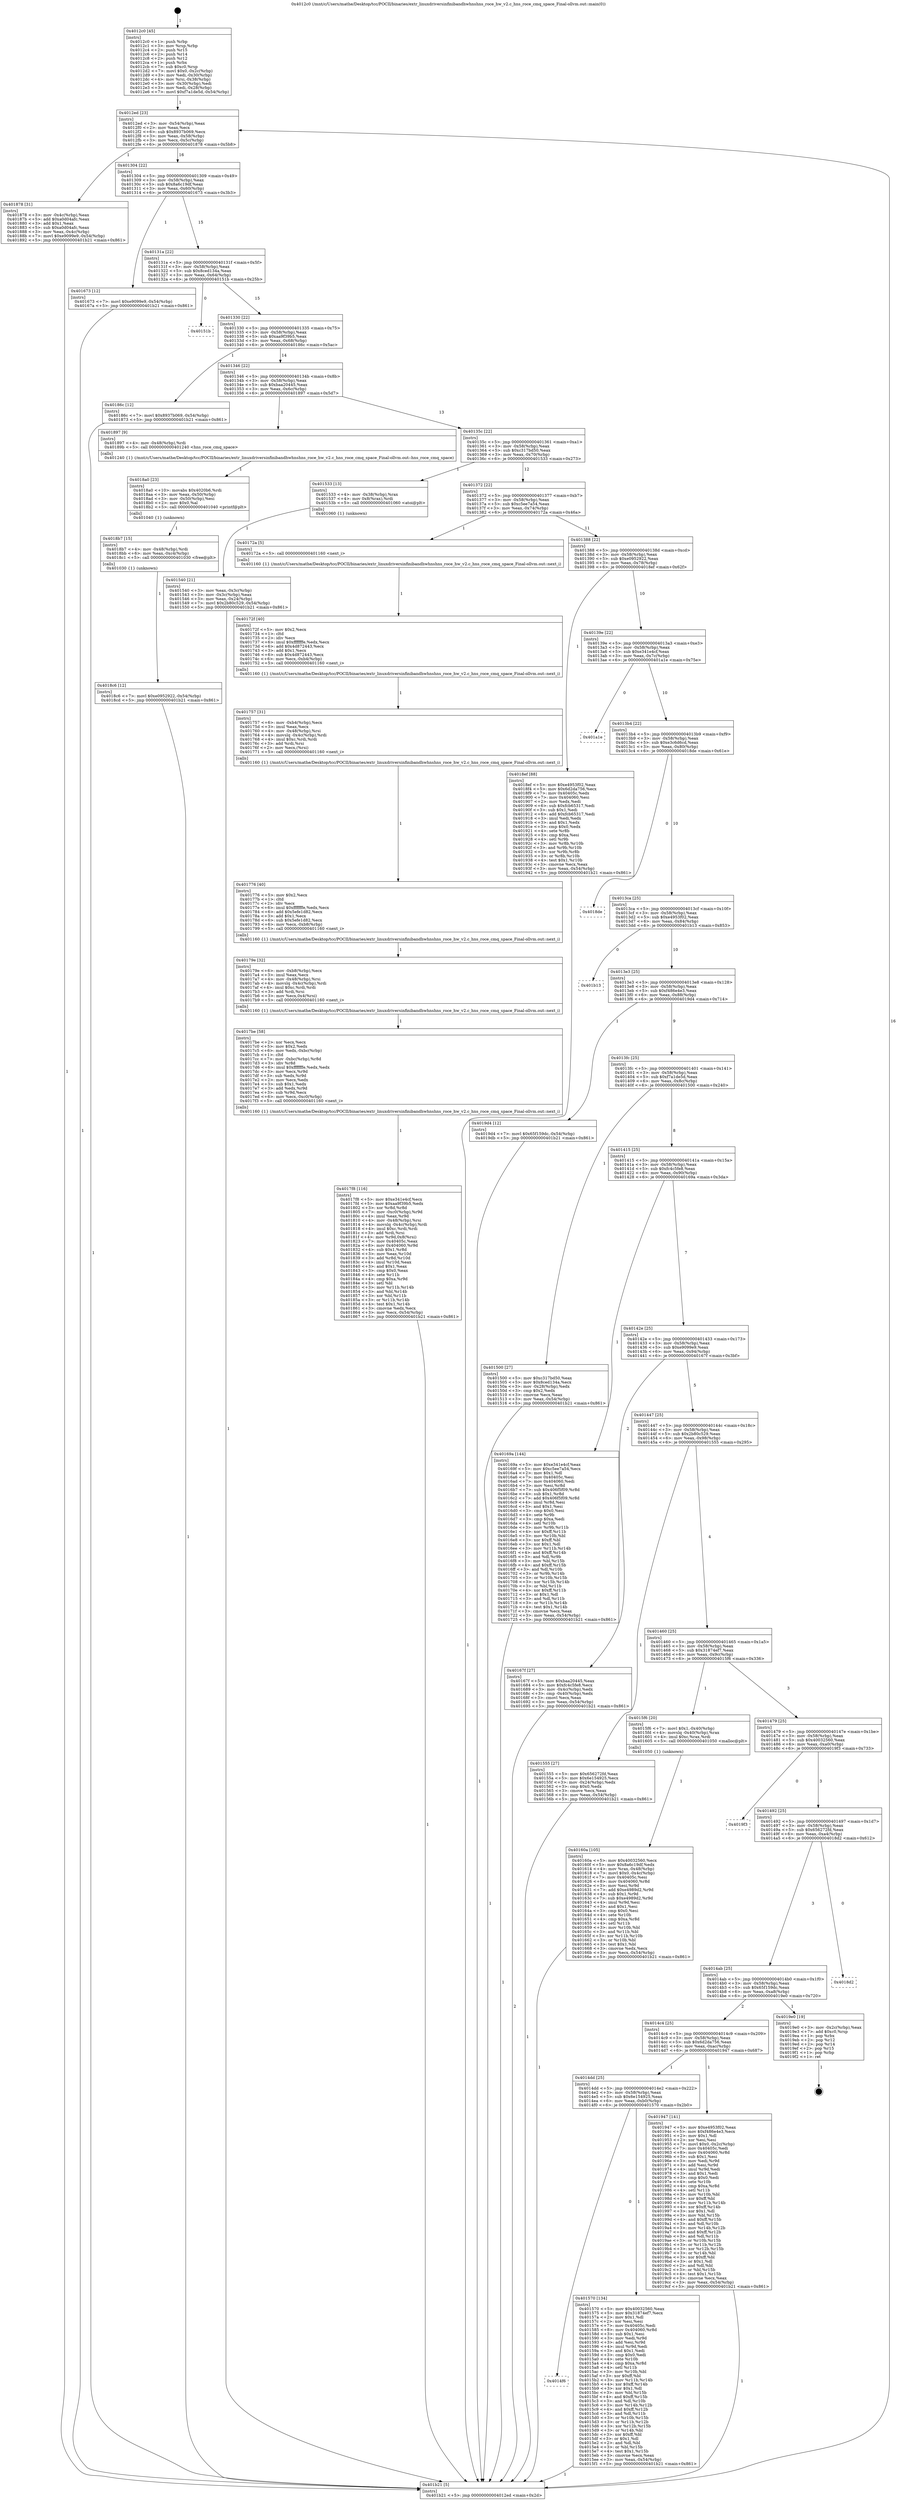digraph "0x4012c0" {
  label = "0x4012c0 (/mnt/c/Users/mathe/Desktop/tcc/POCII/binaries/extr_linuxdriversinfinibandhwhnshns_roce_hw_v2.c_hns_roce_cmq_space_Final-ollvm.out::main(0))"
  labelloc = "t"
  node[shape=record]

  Entry [label="",width=0.3,height=0.3,shape=circle,fillcolor=black,style=filled]
  "0x4012ed" [label="{
     0x4012ed [23]\l
     | [instrs]\l
     &nbsp;&nbsp;0x4012ed \<+3\>: mov -0x54(%rbp),%eax\l
     &nbsp;&nbsp;0x4012f0 \<+2\>: mov %eax,%ecx\l
     &nbsp;&nbsp;0x4012f2 \<+6\>: sub $0x8937b069,%ecx\l
     &nbsp;&nbsp;0x4012f8 \<+3\>: mov %eax,-0x58(%rbp)\l
     &nbsp;&nbsp;0x4012fb \<+3\>: mov %ecx,-0x5c(%rbp)\l
     &nbsp;&nbsp;0x4012fe \<+6\>: je 0000000000401878 \<main+0x5b8\>\l
  }"]
  "0x401878" [label="{
     0x401878 [31]\l
     | [instrs]\l
     &nbsp;&nbsp;0x401878 \<+3\>: mov -0x4c(%rbp),%eax\l
     &nbsp;&nbsp;0x40187b \<+5\>: add $0xa0d04afc,%eax\l
     &nbsp;&nbsp;0x401880 \<+3\>: add $0x1,%eax\l
     &nbsp;&nbsp;0x401883 \<+5\>: sub $0xa0d04afc,%eax\l
     &nbsp;&nbsp;0x401888 \<+3\>: mov %eax,-0x4c(%rbp)\l
     &nbsp;&nbsp;0x40188b \<+7\>: movl $0xe9099e9,-0x54(%rbp)\l
     &nbsp;&nbsp;0x401892 \<+5\>: jmp 0000000000401b21 \<main+0x861\>\l
  }"]
  "0x401304" [label="{
     0x401304 [22]\l
     | [instrs]\l
     &nbsp;&nbsp;0x401304 \<+5\>: jmp 0000000000401309 \<main+0x49\>\l
     &nbsp;&nbsp;0x401309 \<+3\>: mov -0x58(%rbp),%eax\l
     &nbsp;&nbsp;0x40130c \<+5\>: sub $0x8a6c19df,%eax\l
     &nbsp;&nbsp;0x401311 \<+3\>: mov %eax,-0x60(%rbp)\l
     &nbsp;&nbsp;0x401314 \<+6\>: je 0000000000401673 \<main+0x3b3\>\l
  }"]
  Exit [label="",width=0.3,height=0.3,shape=circle,fillcolor=black,style=filled,peripheries=2]
  "0x401673" [label="{
     0x401673 [12]\l
     | [instrs]\l
     &nbsp;&nbsp;0x401673 \<+7\>: movl $0xe9099e9,-0x54(%rbp)\l
     &nbsp;&nbsp;0x40167a \<+5\>: jmp 0000000000401b21 \<main+0x861\>\l
  }"]
  "0x40131a" [label="{
     0x40131a [22]\l
     | [instrs]\l
     &nbsp;&nbsp;0x40131a \<+5\>: jmp 000000000040131f \<main+0x5f\>\l
     &nbsp;&nbsp;0x40131f \<+3\>: mov -0x58(%rbp),%eax\l
     &nbsp;&nbsp;0x401322 \<+5\>: sub $0x8ced134a,%eax\l
     &nbsp;&nbsp;0x401327 \<+3\>: mov %eax,-0x64(%rbp)\l
     &nbsp;&nbsp;0x40132a \<+6\>: je 000000000040151b \<main+0x25b\>\l
  }"]
  "0x4018c6" [label="{
     0x4018c6 [12]\l
     | [instrs]\l
     &nbsp;&nbsp;0x4018c6 \<+7\>: movl $0xe0952922,-0x54(%rbp)\l
     &nbsp;&nbsp;0x4018cd \<+5\>: jmp 0000000000401b21 \<main+0x861\>\l
  }"]
  "0x40151b" [label="{
     0x40151b\l
  }", style=dashed]
  "0x401330" [label="{
     0x401330 [22]\l
     | [instrs]\l
     &nbsp;&nbsp;0x401330 \<+5\>: jmp 0000000000401335 \<main+0x75\>\l
     &nbsp;&nbsp;0x401335 \<+3\>: mov -0x58(%rbp),%eax\l
     &nbsp;&nbsp;0x401338 \<+5\>: sub $0xaa9f39b5,%eax\l
     &nbsp;&nbsp;0x40133d \<+3\>: mov %eax,-0x68(%rbp)\l
     &nbsp;&nbsp;0x401340 \<+6\>: je 000000000040186c \<main+0x5ac\>\l
  }"]
  "0x4018b7" [label="{
     0x4018b7 [15]\l
     | [instrs]\l
     &nbsp;&nbsp;0x4018b7 \<+4\>: mov -0x48(%rbp),%rdi\l
     &nbsp;&nbsp;0x4018bb \<+6\>: mov %eax,-0xc4(%rbp)\l
     &nbsp;&nbsp;0x4018c1 \<+5\>: call 0000000000401030 \<free@plt\>\l
     | [calls]\l
     &nbsp;&nbsp;0x401030 \{1\} (unknown)\l
  }"]
  "0x40186c" [label="{
     0x40186c [12]\l
     | [instrs]\l
     &nbsp;&nbsp;0x40186c \<+7\>: movl $0x8937b069,-0x54(%rbp)\l
     &nbsp;&nbsp;0x401873 \<+5\>: jmp 0000000000401b21 \<main+0x861\>\l
  }"]
  "0x401346" [label="{
     0x401346 [22]\l
     | [instrs]\l
     &nbsp;&nbsp;0x401346 \<+5\>: jmp 000000000040134b \<main+0x8b\>\l
     &nbsp;&nbsp;0x40134b \<+3\>: mov -0x58(%rbp),%eax\l
     &nbsp;&nbsp;0x40134e \<+5\>: sub $0xbaa20445,%eax\l
     &nbsp;&nbsp;0x401353 \<+3\>: mov %eax,-0x6c(%rbp)\l
     &nbsp;&nbsp;0x401356 \<+6\>: je 0000000000401897 \<main+0x5d7\>\l
  }"]
  "0x4018a0" [label="{
     0x4018a0 [23]\l
     | [instrs]\l
     &nbsp;&nbsp;0x4018a0 \<+10\>: movabs $0x4020b6,%rdi\l
     &nbsp;&nbsp;0x4018aa \<+3\>: mov %eax,-0x50(%rbp)\l
     &nbsp;&nbsp;0x4018ad \<+3\>: mov -0x50(%rbp),%esi\l
     &nbsp;&nbsp;0x4018b0 \<+2\>: mov $0x0,%al\l
     &nbsp;&nbsp;0x4018b2 \<+5\>: call 0000000000401040 \<printf@plt\>\l
     | [calls]\l
     &nbsp;&nbsp;0x401040 \{1\} (unknown)\l
  }"]
  "0x401897" [label="{
     0x401897 [9]\l
     | [instrs]\l
     &nbsp;&nbsp;0x401897 \<+4\>: mov -0x48(%rbp),%rdi\l
     &nbsp;&nbsp;0x40189b \<+5\>: call 0000000000401240 \<hns_roce_cmq_space\>\l
     | [calls]\l
     &nbsp;&nbsp;0x401240 \{1\} (/mnt/c/Users/mathe/Desktop/tcc/POCII/binaries/extr_linuxdriversinfinibandhwhnshns_roce_hw_v2.c_hns_roce_cmq_space_Final-ollvm.out::hns_roce_cmq_space)\l
  }"]
  "0x40135c" [label="{
     0x40135c [22]\l
     | [instrs]\l
     &nbsp;&nbsp;0x40135c \<+5\>: jmp 0000000000401361 \<main+0xa1\>\l
     &nbsp;&nbsp;0x401361 \<+3\>: mov -0x58(%rbp),%eax\l
     &nbsp;&nbsp;0x401364 \<+5\>: sub $0xc317bd50,%eax\l
     &nbsp;&nbsp;0x401369 \<+3\>: mov %eax,-0x70(%rbp)\l
     &nbsp;&nbsp;0x40136c \<+6\>: je 0000000000401533 \<main+0x273\>\l
  }"]
  "0x4017f8" [label="{
     0x4017f8 [116]\l
     | [instrs]\l
     &nbsp;&nbsp;0x4017f8 \<+5\>: mov $0xe341e4cf,%ecx\l
     &nbsp;&nbsp;0x4017fd \<+5\>: mov $0xaa9f39b5,%edx\l
     &nbsp;&nbsp;0x401802 \<+3\>: xor %r8d,%r8d\l
     &nbsp;&nbsp;0x401805 \<+7\>: mov -0xc0(%rbp),%r9d\l
     &nbsp;&nbsp;0x40180c \<+4\>: imul %eax,%r9d\l
     &nbsp;&nbsp;0x401810 \<+4\>: mov -0x48(%rbp),%rsi\l
     &nbsp;&nbsp;0x401814 \<+4\>: movslq -0x4c(%rbp),%rdi\l
     &nbsp;&nbsp;0x401818 \<+4\>: imul $0xc,%rdi,%rdi\l
     &nbsp;&nbsp;0x40181c \<+3\>: add %rdi,%rsi\l
     &nbsp;&nbsp;0x40181f \<+4\>: mov %r9d,0x8(%rsi)\l
     &nbsp;&nbsp;0x401823 \<+7\>: mov 0x40405c,%eax\l
     &nbsp;&nbsp;0x40182a \<+8\>: mov 0x404060,%r9d\l
     &nbsp;&nbsp;0x401832 \<+4\>: sub $0x1,%r8d\l
     &nbsp;&nbsp;0x401836 \<+3\>: mov %eax,%r10d\l
     &nbsp;&nbsp;0x401839 \<+3\>: add %r8d,%r10d\l
     &nbsp;&nbsp;0x40183c \<+4\>: imul %r10d,%eax\l
     &nbsp;&nbsp;0x401840 \<+3\>: and $0x1,%eax\l
     &nbsp;&nbsp;0x401843 \<+3\>: cmp $0x0,%eax\l
     &nbsp;&nbsp;0x401846 \<+4\>: sete %r11b\l
     &nbsp;&nbsp;0x40184a \<+4\>: cmp $0xa,%r9d\l
     &nbsp;&nbsp;0x40184e \<+3\>: setl %bl\l
     &nbsp;&nbsp;0x401851 \<+3\>: mov %r11b,%r14b\l
     &nbsp;&nbsp;0x401854 \<+3\>: and %bl,%r14b\l
     &nbsp;&nbsp;0x401857 \<+3\>: xor %bl,%r11b\l
     &nbsp;&nbsp;0x40185a \<+3\>: or %r11b,%r14b\l
     &nbsp;&nbsp;0x40185d \<+4\>: test $0x1,%r14b\l
     &nbsp;&nbsp;0x401861 \<+3\>: cmovne %edx,%ecx\l
     &nbsp;&nbsp;0x401864 \<+3\>: mov %ecx,-0x54(%rbp)\l
     &nbsp;&nbsp;0x401867 \<+5\>: jmp 0000000000401b21 \<main+0x861\>\l
  }"]
  "0x401533" [label="{
     0x401533 [13]\l
     | [instrs]\l
     &nbsp;&nbsp;0x401533 \<+4\>: mov -0x38(%rbp),%rax\l
     &nbsp;&nbsp;0x401537 \<+4\>: mov 0x8(%rax),%rdi\l
     &nbsp;&nbsp;0x40153b \<+5\>: call 0000000000401060 \<atoi@plt\>\l
     | [calls]\l
     &nbsp;&nbsp;0x401060 \{1\} (unknown)\l
  }"]
  "0x401372" [label="{
     0x401372 [22]\l
     | [instrs]\l
     &nbsp;&nbsp;0x401372 \<+5\>: jmp 0000000000401377 \<main+0xb7\>\l
     &nbsp;&nbsp;0x401377 \<+3\>: mov -0x58(%rbp),%eax\l
     &nbsp;&nbsp;0x40137a \<+5\>: sub $0xc5ee7a54,%eax\l
     &nbsp;&nbsp;0x40137f \<+3\>: mov %eax,-0x74(%rbp)\l
     &nbsp;&nbsp;0x401382 \<+6\>: je 000000000040172a \<main+0x46a\>\l
  }"]
  "0x4017be" [label="{
     0x4017be [58]\l
     | [instrs]\l
     &nbsp;&nbsp;0x4017be \<+2\>: xor %ecx,%ecx\l
     &nbsp;&nbsp;0x4017c0 \<+5\>: mov $0x2,%edx\l
     &nbsp;&nbsp;0x4017c5 \<+6\>: mov %edx,-0xbc(%rbp)\l
     &nbsp;&nbsp;0x4017cb \<+1\>: cltd\l
     &nbsp;&nbsp;0x4017cc \<+7\>: mov -0xbc(%rbp),%r8d\l
     &nbsp;&nbsp;0x4017d3 \<+3\>: idiv %r8d\l
     &nbsp;&nbsp;0x4017d6 \<+6\>: imul $0xfffffffe,%edx,%edx\l
     &nbsp;&nbsp;0x4017dc \<+3\>: mov %ecx,%r9d\l
     &nbsp;&nbsp;0x4017df \<+3\>: sub %edx,%r9d\l
     &nbsp;&nbsp;0x4017e2 \<+2\>: mov %ecx,%edx\l
     &nbsp;&nbsp;0x4017e4 \<+3\>: sub $0x1,%edx\l
     &nbsp;&nbsp;0x4017e7 \<+3\>: add %edx,%r9d\l
     &nbsp;&nbsp;0x4017ea \<+3\>: sub %r9d,%ecx\l
     &nbsp;&nbsp;0x4017ed \<+6\>: mov %ecx,-0xc0(%rbp)\l
     &nbsp;&nbsp;0x4017f3 \<+5\>: call 0000000000401160 \<next_i\>\l
     | [calls]\l
     &nbsp;&nbsp;0x401160 \{1\} (/mnt/c/Users/mathe/Desktop/tcc/POCII/binaries/extr_linuxdriversinfinibandhwhnshns_roce_hw_v2.c_hns_roce_cmq_space_Final-ollvm.out::next_i)\l
  }"]
  "0x40172a" [label="{
     0x40172a [5]\l
     | [instrs]\l
     &nbsp;&nbsp;0x40172a \<+5\>: call 0000000000401160 \<next_i\>\l
     | [calls]\l
     &nbsp;&nbsp;0x401160 \{1\} (/mnt/c/Users/mathe/Desktop/tcc/POCII/binaries/extr_linuxdriversinfinibandhwhnshns_roce_hw_v2.c_hns_roce_cmq_space_Final-ollvm.out::next_i)\l
  }"]
  "0x401388" [label="{
     0x401388 [22]\l
     | [instrs]\l
     &nbsp;&nbsp;0x401388 \<+5\>: jmp 000000000040138d \<main+0xcd\>\l
     &nbsp;&nbsp;0x40138d \<+3\>: mov -0x58(%rbp),%eax\l
     &nbsp;&nbsp;0x401390 \<+5\>: sub $0xe0952922,%eax\l
     &nbsp;&nbsp;0x401395 \<+3\>: mov %eax,-0x78(%rbp)\l
     &nbsp;&nbsp;0x401398 \<+6\>: je 00000000004018ef \<main+0x62f\>\l
  }"]
  "0x40179e" [label="{
     0x40179e [32]\l
     | [instrs]\l
     &nbsp;&nbsp;0x40179e \<+6\>: mov -0xb8(%rbp),%ecx\l
     &nbsp;&nbsp;0x4017a4 \<+3\>: imul %eax,%ecx\l
     &nbsp;&nbsp;0x4017a7 \<+4\>: mov -0x48(%rbp),%rsi\l
     &nbsp;&nbsp;0x4017ab \<+4\>: movslq -0x4c(%rbp),%rdi\l
     &nbsp;&nbsp;0x4017af \<+4\>: imul $0xc,%rdi,%rdi\l
     &nbsp;&nbsp;0x4017b3 \<+3\>: add %rdi,%rsi\l
     &nbsp;&nbsp;0x4017b6 \<+3\>: mov %ecx,0x4(%rsi)\l
     &nbsp;&nbsp;0x4017b9 \<+5\>: call 0000000000401160 \<next_i\>\l
     | [calls]\l
     &nbsp;&nbsp;0x401160 \{1\} (/mnt/c/Users/mathe/Desktop/tcc/POCII/binaries/extr_linuxdriversinfinibandhwhnshns_roce_hw_v2.c_hns_roce_cmq_space_Final-ollvm.out::next_i)\l
  }"]
  "0x4018ef" [label="{
     0x4018ef [88]\l
     | [instrs]\l
     &nbsp;&nbsp;0x4018ef \<+5\>: mov $0xe4953f02,%eax\l
     &nbsp;&nbsp;0x4018f4 \<+5\>: mov $0x6d2da756,%ecx\l
     &nbsp;&nbsp;0x4018f9 \<+7\>: mov 0x40405c,%edx\l
     &nbsp;&nbsp;0x401900 \<+7\>: mov 0x404060,%esi\l
     &nbsp;&nbsp;0x401907 \<+2\>: mov %edx,%edi\l
     &nbsp;&nbsp;0x401909 \<+6\>: sub $0xfcb65317,%edi\l
     &nbsp;&nbsp;0x40190f \<+3\>: sub $0x1,%edi\l
     &nbsp;&nbsp;0x401912 \<+6\>: add $0xfcb65317,%edi\l
     &nbsp;&nbsp;0x401918 \<+3\>: imul %edi,%edx\l
     &nbsp;&nbsp;0x40191b \<+3\>: and $0x1,%edx\l
     &nbsp;&nbsp;0x40191e \<+3\>: cmp $0x0,%edx\l
     &nbsp;&nbsp;0x401921 \<+4\>: sete %r8b\l
     &nbsp;&nbsp;0x401925 \<+3\>: cmp $0xa,%esi\l
     &nbsp;&nbsp;0x401928 \<+4\>: setl %r9b\l
     &nbsp;&nbsp;0x40192c \<+3\>: mov %r8b,%r10b\l
     &nbsp;&nbsp;0x40192f \<+3\>: and %r9b,%r10b\l
     &nbsp;&nbsp;0x401932 \<+3\>: xor %r9b,%r8b\l
     &nbsp;&nbsp;0x401935 \<+3\>: or %r8b,%r10b\l
     &nbsp;&nbsp;0x401938 \<+4\>: test $0x1,%r10b\l
     &nbsp;&nbsp;0x40193c \<+3\>: cmovne %ecx,%eax\l
     &nbsp;&nbsp;0x40193f \<+3\>: mov %eax,-0x54(%rbp)\l
     &nbsp;&nbsp;0x401942 \<+5\>: jmp 0000000000401b21 \<main+0x861\>\l
  }"]
  "0x40139e" [label="{
     0x40139e [22]\l
     | [instrs]\l
     &nbsp;&nbsp;0x40139e \<+5\>: jmp 00000000004013a3 \<main+0xe3\>\l
     &nbsp;&nbsp;0x4013a3 \<+3\>: mov -0x58(%rbp),%eax\l
     &nbsp;&nbsp;0x4013a6 \<+5\>: sub $0xe341e4cf,%eax\l
     &nbsp;&nbsp;0x4013ab \<+3\>: mov %eax,-0x7c(%rbp)\l
     &nbsp;&nbsp;0x4013ae \<+6\>: je 0000000000401a1e \<main+0x75e\>\l
  }"]
  "0x401776" [label="{
     0x401776 [40]\l
     | [instrs]\l
     &nbsp;&nbsp;0x401776 \<+5\>: mov $0x2,%ecx\l
     &nbsp;&nbsp;0x40177b \<+1\>: cltd\l
     &nbsp;&nbsp;0x40177c \<+2\>: idiv %ecx\l
     &nbsp;&nbsp;0x40177e \<+6\>: imul $0xfffffffe,%edx,%ecx\l
     &nbsp;&nbsp;0x401784 \<+6\>: add $0x5efe1d82,%ecx\l
     &nbsp;&nbsp;0x40178a \<+3\>: add $0x1,%ecx\l
     &nbsp;&nbsp;0x40178d \<+6\>: sub $0x5efe1d82,%ecx\l
     &nbsp;&nbsp;0x401793 \<+6\>: mov %ecx,-0xb8(%rbp)\l
     &nbsp;&nbsp;0x401799 \<+5\>: call 0000000000401160 \<next_i\>\l
     | [calls]\l
     &nbsp;&nbsp;0x401160 \{1\} (/mnt/c/Users/mathe/Desktop/tcc/POCII/binaries/extr_linuxdriversinfinibandhwhnshns_roce_hw_v2.c_hns_roce_cmq_space_Final-ollvm.out::next_i)\l
  }"]
  "0x401a1e" [label="{
     0x401a1e\l
  }", style=dashed]
  "0x4013b4" [label="{
     0x4013b4 [22]\l
     | [instrs]\l
     &nbsp;&nbsp;0x4013b4 \<+5\>: jmp 00000000004013b9 \<main+0xf9\>\l
     &nbsp;&nbsp;0x4013b9 \<+3\>: mov -0x58(%rbp),%eax\l
     &nbsp;&nbsp;0x4013bc \<+5\>: sub $0xe3c6d6cd,%eax\l
     &nbsp;&nbsp;0x4013c1 \<+3\>: mov %eax,-0x80(%rbp)\l
     &nbsp;&nbsp;0x4013c4 \<+6\>: je 00000000004018de \<main+0x61e\>\l
  }"]
  "0x401757" [label="{
     0x401757 [31]\l
     | [instrs]\l
     &nbsp;&nbsp;0x401757 \<+6\>: mov -0xb4(%rbp),%ecx\l
     &nbsp;&nbsp;0x40175d \<+3\>: imul %eax,%ecx\l
     &nbsp;&nbsp;0x401760 \<+4\>: mov -0x48(%rbp),%rsi\l
     &nbsp;&nbsp;0x401764 \<+4\>: movslq -0x4c(%rbp),%rdi\l
     &nbsp;&nbsp;0x401768 \<+4\>: imul $0xc,%rdi,%rdi\l
     &nbsp;&nbsp;0x40176c \<+3\>: add %rdi,%rsi\l
     &nbsp;&nbsp;0x40176f \<+2\>: mov %ecx,(%rsi)\l
     &nbsp;&nbsp;0x401771 \<+5\>: call 0000000000401160 \<next_i\>\l
     | [calls]\l
     &nbsp;&nbsp;0x401160 \{1\} (/mnt/c/Users/mathe/Desktop/tcc/POCII/binaries/extr_linuxdriversinfinibandhwhnshns_roce_hw_v2.c_hns_roce_cmq_space_Final-ollvm.out::next_i)\l
  }"]
  "0x4018de" [label="{
     0x4018de\l
  }", style=dashed]
  "0x4013ca" [label="{
     0x4013ca [25]\l
     | [instrs]\l
     &nbsp;&nbsp;0x4013ca \<+5\>: jmp 00000000004013cf \<main+0x10f\>\l
     &nbsp;&nbsp;0x4013cf \<+3\>: mov -0x58(%rbp),%eax\l
     &nbsp;&nbsp;0x4013d2 \<+5\>: sub $0xe4953f02,%eax\l
     &nbsp;&nbsp;0x4013d7 \<+6\>: mov %eax,-0x84(%rbp)\l
     &nbsp;&nbsp;0x4013dd \<+6\>: je 0000000000401b13 \<main+0x853\>\l
  }"]
  "0x40172f" [label="{
     0x40172f [40]\l
     | [instrs]\l
     &nbsp;&nbsp;0x40172f \<+5\>: mov $0x2,%ecx\l
     &nbsp;&nbsp;0x401734 \<+1\>: cltd\l
     &nbsp;&nbsp;0x401735 \<+2\>: idiv %ecx\l
     &nbsp;&nbsp;0x401737 \<+6\>: imul $0xfffffffe,%edx,%ecx\l
     &nbsp;&nbsp;0x40173d \<+6\>: add $0x4d872443,%ecx\l
     &nbsp;&nbsp;0x401743 \<+3\>: add $0x1,%ecx\l
     &nbsp;&nbsp;0x401746 \<+6\>: sub $0x4d872443,%ecx\l
     &nbsp;&nbsp;0x40174c \<+6\>: mov %ecx,-0xb4(%rbp)\l
     &nbsp;&nbsp;0x401752 \<+5\>: call 0000000000401160 \<next_i\>\l
     | [calls]\l
     &nbsp;&nbsp;0x401160 \{1\} (/mnt/c/Users/mathe/Desktop/tcc/POCII/binaries/extr_linuxdriversinfinibandhwhnshns_roce_hw_v2.c_hns_roce_cmq_space_Final-ollvm.out::next_i)\l
  }"]
  "0x401b13" [label="{
     0x401b13\l
  }", style=dashed]
  "0x4013e3" [label="{
     0x4013e3 [25]\l
     | [instrs]\l
     &nbsp;&nbsp;0x4013e3 \<+5\>: jmp 00000000004013e8 \<main+0x128\>\l
     &nbsp;&nbsp;0x4013e8 \<+3\>: mov -0x58(%rbp),%eax\l
     &nbsp;&nbsp;0x4013eb \<+5\>: sub $0xf486e4e3,%eax\l
     &nbsp;&nbsp;0x4013f0 \<+6\>: mov %eax,-0x88(%rbp)\l
     &nbsp;&nbsp;0x4013f6 \<+6\>: je 00000000004019d4 \<main+0x714\>\l
  }"]
  "0x40160a" [label="{
     0x40160a [105]\l
     | [instrs]\l
     &nbsp;&nbsp;0x40160a \<+5\>: mov $0x40032560,%ecx\l
     &nbsp;&nbsp;0x40160f \<+5\>: mov $0x8a6c19df,%edx\l
     &nbsp;&nbsp;0x401614 \<+4\>: mov %rax,-0x48(%rbp)\l
     &nbsp;&nbsp;0x401618 \<+7\>: movl $0x0,-0x4c(%rbp)\l
     &nbsp;&nbsp;0x40161f \<+7\>: mov 0x40405c,%esi\l
     &nbsp;&nbsp;0x401626 \<+8\>: mov 0x404060,%r8d\l
     &nbsp;&nbsp;0x40162e \<+3\>: mov %esi,%r9d\l
     &nbsp;&nbsp;0x401631 \<+7\>: add $0xe4989d2,%r9d\l
     &nbsp;&nbsp;0x401638 \<+4\>: sub $0x1,%r9d\l
     &nbsp;&nbsp;0x40163c \<+7\>: sub $0xe4989d2,%r9d\l
     &nbsp;&nbsp;0x401643 \<+4\>: imul %r9d,%esi\l
     &nbsp;&nbsp;0x401647 \<+3\>: and $0x1,%esi\l
     &nbsp;&nbsp;0x40164a \<+3\>: cmp $0x0,%esi\l
     &nbsp;&nbsp;0x40164d \<+4\>: sete %r10b\l
     &nbsp;&nbsp;0x401651 \<+4\>: cmp $0xa,%r8d\l
     &nbsp;&nbsp;0x401655 \<+4\>: setl %r11b\l
     &nbsp;&nbsp;0x401659 \<+3\>: mov %r10b,%bl\l
     &nbsp;&nbsp;0x40165c \<+3\>: and %r11b,%bl\l
     &nbsp;&nbsp;0x40165f \<+3\>: xor %r11b,%r10b\l
     &nbsp;&nbsp;0x401662 \<+3\>: or %r10b,%bl\l
     &nbsp;&nbsp;0x401665 \<+3\>: test $0x1,%bl\l
     &nbsp;&nbsp;0x401668 \<+3\>: cmovne %edx,%ecx\l
     &nbsp;&nbsp;0x40166b \<+3\>: mov %ecx,-0x54(%rbp)\l
     &nbsp;&nbsp;0x40166e \<+5\>: jmp 0000000000401b21 \<main+0x861\>\l
  }"]
  "0x4019d4" [label="{
     0x4019d4 [12]\l
     | [instrs]\l
     &nbsp;&nbsp;0x4019d4 \<+7\>: movl $0x65f159dc,-0x54(%rbp)\l
     &nbsp;&nbsp;0x4019db \<+5\>: jmp 0000000000401b21 \<main+0x861\>\l
  }"]
  "0x4013fc" [label="{
     0x4013fc [25]\l
     | [instrs]\l
     &nbsp;&nbsp;0x4013fc \<+5\>: jmp 0000000000401401 \<main+0x141\>\l
     &nbsp;&nbsp;0x401401 \<+3\>: mov -0x58(%rbp),%eax\l
     &nbsp;&nbsp;0x401404 \<+5\>: sub $0xf7a1de5d,%eax\l
     &nbsp;&nbsp;0x401409 \<+6\>: mov %eax,-0x8c(%rbp)\l
     &nbsp;&nbsp;0x40140f \<+6\>: je 0000000000401500 \<main+0x240\>\l
  }"]
  "0x4014f6" [label="{
     0x4014f6\l
  }", style=dashed]
  "0x401500" [label="{
     0x401500 [27]\l
     | [instrs]\l
     &nbsp;&nbsp;0x401500 \<+5\>: mov $0xc317bd50,%eax\l
     &nbsp;&nbsp;0x401505 \<+5\>: mov $0x8ced134a,%ecx\l
     &nbsp;&nbsp;0x40150a \<+3\>: mov -0x28(%rbp),%edx\l
     &nbsp;&nbsp;0x40150d \<+3\>: cmp $0x2,%edx\l
     &nbsp;&nbsp;0x401510 \<+3\>: cmovne %ecx,%eax\l
     &nbsp;&nbsp;0x401513 \<+3\>: mov %eax,-0x54(%rbp)\l
     &nbsp;&nbsp;0x401516 \<+5\>: jmp 0000000000401b21 \<main+0x861\>\l
  }"]
  "0x401415" [label="{
     0x401415 [25]\l
     | [instrs]\l
     &nbsp;&nbsp;0x401415 \<+5\>: jmp 000000000040141a \<main+0x15a\>\l
     &nbsp;&nbsp;0x40141a \<+3\>: mov -0x58(%rbp),%eax\l
     &nbsp;&nbsp;0x40141d \<+5\>: sub $0xfc4c5fe8,%eax\l
     &nbsp;&nbsp;0x401422 \<+6\>: mov %eax,-0x90(%rbp)\l
     &nbsp;&nbsp;0x401428 \<+6\>: je 000000000040169a \<main+0x3da\>\l
  }"]
  "0x401b21" [label="{
     0x401b21 [5]\l
     | [instrs]\l
     &nbsp;&nbsp;0x401b21 \<+5\>: jmp 00000000004012ed \<main+0x2d\>\l
  }"]
  "0x4012c0" [label="{
     0x4012c0 [45]\l
     | [instrs]\l
     &nbsp;&nbsp;0x4012c0 \<+1\>: push %rbp\l
     &nbsp;&nbsp;0x4012c1 \<+3\>: mov %rsp,%rbp\l
     &nbsp;&nbsp;0x4012c4 \<+2\>: push %r15\l
     &nbsp;&nbsp;0x4012c6 \<+2\>: push %r14\l
     &nbsp;&nbsp;0x4012c8 \<+2\>: push %r12\l
     &nbsp;&nbsp;0x4012ca \<+1\>: push %rbx\l
     &nbsp;&nbsp;0x4012cb \<+7\>: sub $0xc0,%rsp\l
     &nbsp;&nbsp;0x4012d2 \<+7\>: movl $0x0,-0x2c(%rbp)\l
     &nbsp;&nbsp;0x4012d9 \<+3\>: mov %edi,-0x30(%rbp)\l
     &nbsp;&nbsp;0x4012dc \<+4\>: mov %rsi,-0x38(%rbp)\l
     &nbsp;&nbsp;0x4012e0 \<+3\>: mov -0x30(%rbp),%edi\l
     &nbsp;&nbsp;0x4012e3 \<+3\>: mov %edi,-0x28(%rbp)\l
     &nbsp;&nbsp;0x4012e6 \<+7\>: movl $0xf7a1de5d,-0x54(%rbp)\l
  }"]
  "0x401540" [label="{
     0x401540 [21]\l
     | [instrs]\l
     &nbsp;&nbsp;0x401540 \<+3\>: mov %eax,-0x3c(%rbp)\l
     &nbsp;&nbsp;0x401543 \<+3\>: mov -0x3c(%rbp),%eax\l
     &nbsp;&nbsp;0x401546 \<+3\>: mov %eax,-0x24(%rbp)\l
     &nbsp;&nbsp;0x401549 \<+7\>: movl $0x2b80c529,-0x54(%rbp)\l
     &nbsp;&nbsp;0x401550 \<+5\>: jmp 0000000000401b21 \<main+0x861\>\l
  }"]
  "0x401570" [label="{
     0x401570 [134]\l
     | [instrs]\l
     &nbsp;&nbsp;0x401570 \<+5\>: mov $0x40032560,%eax\l
     &nbsp;&nbsp;0x401575 \<+5\>: mov $0x31874ef7,%ecx\l
     &nbsp;&nbsp;0x40157a \<+2\>: mov $0x1,%dl\l
     &nbsp;&nbsp;0x40157c \<+2\>: xor %esi,%esi\l
     &nbsp;&nbsp;0x40157e \<+7\>: mov 0x40405c,%edi\l
     &nbsp;&nbsp;0x401585 \<+8\>: mov 0x404060,%r8d\l
     &nbsp;&nbsp;0x40158d \<+3\>: sub $0x1,%esi\l
     &nbsp;&nbsp;0x401590 \<+3\>: mov %edi,%r9d\l
     &nbsp;&nbsp;0x401593 \<+3\>: add %esi,%r9d\l
     &nbsp;&nbsp;0x401596 \<+4\>: imul %r9d,%edi\l
     &nbsp;&nbsp;0x40159a \<+3\>: and $0x1,%edi\l
     &nbsp;&nbsp;0x40159d \<+3\>: cmp $0x0,%edi\l
     &nbsp;&nbsp;0x4015a0 \<+4\>: sete %r10b\l
     &nbsp;&nbsp;0x4015a4 \<+4\>: cmp $0xa,%r8d\l
     &nbsp;&nbsp;0x4015a8 \<+4\>: setl %r11b\l
     &nbsp;&nbsp;0x4015ac \<+3\>: mov %r10b,%bl\l
     &nbsp;&nbsp;0x4015af \<+3\>: xor $0xff,%bl\l
     &nbsp;&nbsp;0x4015b2 \<+3\>: mov %r11b,%r14b\l
     &nbsp;&nbsp;0x4015b5 \<+4\>: xor $0xff,%r14b\l
     &nbsp;&nbsp;0x4015b9 \<+3\>: xor $0x1,%dl\l
     &nbsp;&nbsp;0x4015bc \<+3\>: mov %bl,%r15b\l
     &nbsp;&nbsp;0x4015bf \<+4\>: and $0xff,%r15b\l
     &nbsp;&nbsp;0x4015c3 \<+3\>: and %dl,%r10b\l
     &nbsp;&nbsp;0x4015c6 \<+3\>: mov %r14b,%r12b\l
     &nbsp;&nbsp;0x4015c9 \<+4\>: and $0xff,%r12b\l
     &nbsp;&nbsp;0x4015cd \<+3\>: and %dl,%r11b\l
     &nbsp;&nbsp;0x4015d0 \<+3\>: or %r10b,%r15b\l
     &nbsp;&nbsp;0x4015d3 \<+3\>: or %r11b,%r12b\l
     &nbsp;&nbsp;0x4015d6 \<+3\>: xor %r12b,%r15b\l
     &nbsp;&nbsp;0x4015d9 \<+3\>: or %r14b,%bl\l
     &nbsp;&nbsp;0x4015dc \<+3\>: xor $0xff,%bl\l
     &nbsp;&nbsp;0x4015df \<+3\>: or $0x1,%dl\l
     &nbsp;&nbsp;0x4015e2 \<+2\>: and %dl,%bl\l
     &nbsp;&nbsp;0x4015e4 \<+3\>: or %bl,%r15b\l
     &nbsp;&nbsp;0x4015e7 \<+4\>: test $0x1,%r15b\l
     &nbsp;&nbsp;0x4015eb \<+3\>: cmovne %ecx,%eax\l
     &nbsp;&nbsp;0x4015ee \<+3\>: mov %eax,-0x54(%rbp)\l
     &nbsp;&nbsp;0x4015f1 \<+5\>: jmp 0000000000401b21 \<main+0x861\>\l
  }"]
  "0x40169a" [label="{
     0x40169a [144]\l
     | [instrs]\l
     &nbsp;&nbsp;0x40169a \<+5\>: mov $0xe341e4cf,%eax\l
     &nbsp;&nbsp;0x40169f \<+5\>: mov $0xc5ee7a54,%ecx\l
     &nbsp;&nbsp;0x4016a4 \<+2\>: mov $0x1,%dl\l
     &nbsp;&nbsp;0x4016a6 \<+7\>: mov 0x40405c,%esi\l
     &nbsp;&nbsp;0x4016ad \<+7\>: mov 0x404060,%edi\l
     &nbsp;&nbsp;0x4016b4 \<+3\>: mov %esi,%r8d\l
     &nbsp;&nbsp;0x4016b7 \<+7\>: sub $0x406f5f09,%r8d\l
     &nbsp;&nbsp;0x4016be \<+4\>: sub $0x1,%r8d\l
     &nbsp;&nbsp;0x4016c2 \<+7\>: add $0x406f5f09,%r8d\l
     &nbsp;&nbsp;0x4016c9 \<+4\>: imul %r8d,%esi\l
     &nbsp;&nbsp;0x4016cd \<+3\>: and $0x1,%esi\l
     &nbsp;&nbsp;0x4016d0 \<+3\>: cmp $0x0,%esi\l
     &nbsp;&nbsp;0x4016d3 \<+4\>: sete %r9b\l
     &nbsp;&nbsp;0x4016d7 \<+3\>: cmp $0xa,%edi\l
     &nbsp;&nbsp;0x4016da \<+4\>: setl %r10b\l
     &nbsp;&nbsp;0x4016de \<+3\>: mov %r9b,%r11b\l
     &nbsp;&nbsp;0x4016e1 \<+4\>: xor $0xff,%r11b\l
     &nbsp;&nbsp;0x4016e5 \<+3\>: mov %r10b,%bl\l
     &nbsp;&nbsp;0x4016e8 \<+3\>: xor $0xff,%bl\l
     &nbsp;&nbsp;0x4016eb \<+3\>: xor $0x1,%dl\l
     &nbsp;&nbsp;0x4016ee \<+3\>: mov %r11b,%r14b\l
     &nbsp;&nbsp;0x4016f1 \<+4\>: and $0xff,%r14b\l
     &nbsp;&nbsp;0x4016f5 \<+3\>: and %dl,%r9b\l
     &nbsp;&nbsp;0x4016f8 \<+3\>: mov %bl,%r15b\l
     &nbsp;&nbsp;0x4016fb \<+4\>: and $0xff,%r15b\l
     &nbsp;&nbsp;0x4016ff \<+3\>: and %dl,%r10b\l
     &nbsp;&nbsp;0x401702 \<+3\>: or %r9b,%r14b\l
     &nbsp;&nbsp;0x401705 \<+3\>: or %r10b,%r15b\l
     &nbsp;&nbsp;0x401708 \<+3\>: xor %r15b,%r14b\l
     &nbsp;&nbsp;0x40170b \<+3\>: or %bl,%r11b\l
     &nbsp;&nbsp;0x40170e \<+4\>: xor $0xff,%r11b\l
     &nbsp;&nbsp;0x401712 \<+3\>: or $0x1,%dl\l
     &nbsp;&nbsp;0x401715 \<+3\>: and %dl,%r11b\l
     &nbsp;&nbsp;0x401718 \<+3\>: or %r11b,%r14b\l
     &nbsp;&nbsp;0x40171b \<+4\>: test $0x1,%r14b\l
     &nbsp;&nbsp;0x40171f \<+3\>: cmovne %ecx,%eax\l
     &nbsp;&nbsp;0x401722 \<+3\>: mov %eax,-0x54(%rbp)\l
     &nbsp;&nbsp;0x401725 \<+5\>: jmp 0000000000401b21 \<main+0x861\>\l
  }"]
  "0x40142e" [label="{
     0x40142e [25]\l
     | [instrs]\l
     &nbsp;&nbsp;0x40142e \<+5\>: jmp 0000000000401433 \<main+0x173\>\l
     &nbsp;&nbsp;0x401433 \<+3\>: mov -0x58(%rbp),%eax\l
     &nbsp;&nbsp;0x401436 \<+5\>: sub $0xe9099e9,%eax\l
     &nbsp;&nbsp;0x40143b \<+6\>: mov %eax,-0x94(%rbp)\l
     &nbsp;&nbsp;0x401441 \<+6\>: je 000000000040167f \<main+0x3bf\>\l
  }"]
  "0x4014dd" [label="{
     0x4014dd [25]\l
     | [instrs]\l
     &nbsp;&nbsp;0x4014dd \<+5\>: jmp 00000000004014e2 \<main+0x222\>\l
     &nbsp;&nbsp;0x4014e2 \<+3\>: mov -0x58(%rbp),%eax\l
     &nbsp;&nbsp;0x4014e5 \<+5\>: sub $0x6e154925,%eax\l
     &nbsp;&nbsp;0x4014ea \<+6\>: mov %eax,-0xb0(%rbp)\l
     &nbsp;&nbsp;0x4014f0 \<+6\>: je 0000000000401570 \<main+0x2b0\>\l
  }"]
  "0x40167f" [label="{
     0x40167f [27]\l
     | [instrs]\l
     &nbsp;&nbsp;0x40167f \<+5\>: mov $0xbaa20445,%eax\l
     &nbsp;&nbsp;0x401684 \<+5\>: mov $0xfc4c5fe8,%ecx\l
     &nbsp;&nbsp;0x401689 \<+3\>: mov -0x4c(%rbp),%edx\l
     &nbsp;&nbsp;0x40168c \<+3\>: cmp -0x40(%rbp),%edx\l
     &nbsp;&nbsp;0x40168f \<+3\>: cmovl %ecx,%eax\l
     &nbsp;&nbsp;0x401692 \<+3\>: mov %eax,-0x54(%rbp)\l
     &nbsp;&nbsp;0x401695 \<+5\>: jmp 0000000000401b21 \<main+0x861\>\l
  }"]
  "0x401447" [label="{
     0x401447 [25]\l
     | [instrs]\l
     &nbsp;&nbsp;0x401447 \<+5\>: jmp 000000000040144c \<main+0x18c\>\l
     &nbsp;&nbsp;0x40144c \<+3\>: mov -0x58(%rbp),%eax\l
     &nbsp;&nbsp;0x40144f \<+5\>: sub $0x2b80c529,%eax\l
     &nbsp;&nbsp;0x401454 \<+6\>: mov %eax,-0x98(%rbp)\l
     &nbsp;&nbsp;0x40145a \<+6\>: je 0000000000401555 \<main+0x295\>\l
  }"]
  "0x401947" [label="{
     0x401947 [141]\l
     | [instrs]\l
     &nbsp;&nbsp;0x401947 \<+5\>: mov $0xe4953f02,%eax\l
     &nbsp;&nbsp;0x40194c \<+5\>: mov $0xf486e4e3,%ecx\l
     &nbsp;&nbsp;0x401951 \<+2\>: mov $0x1,%dl\l
     &nbsp;&nbsp;0x401953 \<+2\>: xor %esi,%esi\l
     &nbsp;&nbsp;0x401955 \<+7\>: movl $0x0,-0x2c(%rbp)\l
     &nbsp;&nbsp;0x40195c \<+7\>: mov 0x40405c,%edi\l
     &nbsp;&nbsp;0x401963 \<+8\>: mov 0x404060,%r8d\l
     &nbsp;&nbsp;0x40196b \<+3\>: sub $0x1,%esi\l
     &nbsp;&nbsp;0x40196e \<+3\>: mov %edi,%r9d\l
     &nbsp;&nbsp;0x401971 \<+3\>: add %esi,%r9d\l
     &nbsp;&nbsp;0x401974 \<+4\>: imul %r9d,%edi\l
     &nbsp;&nbsp;0x401978 \<+3\>: and $0x1,%edi\l
     &nbsp;&nbsp;0x40197b \<+3\>: cmp $0x0,%edi\l
     &nbsp;&nbsp;0x40197e \<+4\>: sete %r10b\l
     &nbsp;&nbsp;0x401982 \<+4\>: cmp $0xa,%r8d\l
     &nbsp;&nbsp;0x401986 \<+4\>: setl %r11b\l
     &nbsp;&nbsp;0x40198a \<+3\>: mov %r10b,%bl\l
     &nbsp;&nbsp;0x40198d \<+3\>: xor $0xff,%bl\l
     &nbsp;&nbsp;0x401990 \<+3\>: mov %r11b,%r14b\l
     &nbsp;&nbsp;0x401993 \<+4\>: xor $0xff,%r14b\l
     &nbsp;&nbsp;0x401997 \<+3\>: xor $0x1,%dl\l
     &nbsp;&nbsp;0x40199a \<+3\>: mov %bl,%r15b\l
     &nbsp;&nbsp;0x40199d \<+4\>: and $0xff,%r15b\l
     &nbsp;&nbsp;0x4019a1 \<+3\>: and %dl,%r10b\l
     &nbsp;&nbsp;0x4019a4 \<+3\>: mov %r14b,%r12b\l
     &nbsp;&nbsp;0x4019a7 \<+4\>: and $0xff,%r12b\l
     &nbsp;&nbsp;0x4019ab \<+3\>: and %dl,%r11b\l
     &nbsp;&nbsp;0x4019ae \<+3\>: or %r10b,%r15b\l
     &nbsp;&nbsp;0x4019b1 \<+3\>: or %r11b,%r12b\l
     &nbsp;&nbsp;0x4019b4 \<+3\>: xor %r12b,%r15b\l
     &nbsp;&nbsp;0x4019b7 \<+3\>: or %r14b,%bl\l
     &nbsp;&nbsp;0x4019ba \<+3\>: xor $0xff,%bl\l
     &nbsp;&nbsp;0x4019bd \<+3\>: or $0x1,%dl\l
     &nbsp;&nbsp;0x4019c0 \<+2\>: and %dl,%bl\l
     &nbsp;&nbsp;0x4019c2 \<+3\>: or %bl,%r15b\l
     &nbsp;&nbsp;0x4019c5 \<+4\>: test $0x1,%r15b\l
     &nbsp;&nbsp;0x4019c9 \<+3\>: cmovne %ecx,%eax\l
     &nbsp;&nbsp;0x4019cc \<+3\>: mov %eax,-0x54(%rbp)\l
     &nbsp;&nbsp;0x4019cf \<+5\>: jmp 0000000000401b21 \<main+0x861\>\l
  }"]
  "0x401555" [label="{
     0x401555 [27]\l
     | [instrs]\l
     &nbsp;&nbsp;0x401555 \<+5\>: mov $0x656272fd,%eax\l
     &nbsp;&nbsp;0x40155a \<+5\>: mov $0x6e154925,%ecx\l
     &nbsp;&nbsp;0x40155f \<+3\>: mov -0x24(%rbp),%edx\l
     &nbsp;&nbsp;0x401562 \<+3\>: cmp $0x0,%edx\l
     &nbsp;&nbsp;0x401565 \<+3\>: cmove %ecx,%eax\l
     &nbsp;&nbsp;0x401568 \<+3\>: mov %eax,-0x54(%rbp)\l
     &nbsp;&nbsp;0x40156b \<+5\>: jmp 0000000000401b21 \<main+0x861\>\l
  }"]
  "0x401460" [label="{
     0x401460 [25]\l
     | [instrs]\l
     &nbsp;&nbsp;0x401460 \<+5\>: jmp 0000000000401465 \<main+0x1a5\>\l
     &nbsp;&nbsp;0x401465 \<+3\>: mov -0x58(%rbp),%eax\l
     &nbsp;&nbsp;0x401468 \<+5\>: sub $0x31874ef7,%eax\l
     &nbsp;&nbsp;0x40146d \<+6\>: mov %eax,-0x9c(%rbp)\l
     &nbsp;&nbsp;0x401473 \<+6\>: je 00000000004015f6 \<main+0x336\>\l
  }"]
  "0x4014c4" [label="{
     0x4014c4 [25]\l
     | [instrs]\l
     &nbsp;&nbsp;0x4014c4 \<+5\>: jmp 00000000004014c9 \<main+0x209\>\l
     &nbsp;&nbsp;0x4014c9 \<+3\>: mov -0x58(%rbp),%eax\l
     &nbsp;&nbsp;0x4014cc \<+5\>: sub $0x6d2da756,%eax\l
     &nbsp;&nbsp;0x4014d1 \<+6\>: mov %eax,-0xac(%rbp)\l
     &nbsp;&nbsp;0x4014d7 \<+6\>: je 0000000000401947 \<main+0x687\>\l
  }"]
  "0x4015f6" [label="{
     0x4015f6 [20]\l
     | [instrs]\l
     &nbsp;&nbsp;0x4015f6 \<+7\>: movl $0x1,-0x40(%rbp)\l
     &nbsp;&nbsp;0x4015fd \<+4\>: movslq -0x40(%rbp),%rax\l
     &nbsp;&nbsp;0x401601 \<+4\>: imul $0xc,%rax,%rdi\l
     &nbsp;&nbsp;0x401605 \<+5\>: call 0000000000401050 \<malloc@plt\>\l
     | [calls]\l
     &nbsp;&nbsp;0x401050 \{1\} (unknown)\l
  }"]
  "0x401479" [label="{
     0x401479 [25]\l
     | [instrs]\l
     &nbsp;&nbsp;0x401479 \<+5\>: jmp 000000000040147e \<main+0x1be\>\l
     &nbsp;&nbsp;0x40147e \<+3\>: mov -0x58(%rbp),%eax\l
     &nbsp;&nbsp;0x401481 \<+5\>: sub $0x40032560,%eax\l
     &nbsp;&nbsp;0x401486 \<+6\>: mov %eax,-0xa0(%rbp)\l
     &nbsp;&nbsp;0x40148c \<+6\>: je 00000000004019f3 \<main+0x733\>\l
  }"]
  "0x4019e0" [label="{
     0x4019e0 [19]\l
     | [instrs]\l
     &nbsp;&nbsp;0x4019e0 \<+3\>: mov -0x2c(%rbp),%eax\l
     &nbsp;&nbsp;0x4019e3 \<+7\>: add $0xc0,%rsp\l
     &nbsp;&nbsp;0x4019ea \<+1\>: pop %rbx\l
     &nbsp;&nbsp;0x4019eb \<+2\>: pop %r12\l
     &nbsp;&nbsp;0x4019ed \<+2\>: pop %r14\l
     &nbsp;&nbsp;0x4019ef \<+2\>: pop %r15\l
     &nbsp;&nbsp;0x4019f1 \<+1\>: pop %rbp\l
     &nbsp;&nbsp;0x4019f2 \<+1\>: ret\l
  }"]
  "0x4019f3" [label="{
     0x4019f3\l
  }", style=dashed]
  "0x401492" [label="{
     0x401492 [25]\l
     | [instrs]\l
     &nbsp;&nbsp;0x401492 \<+5\>: jmp 0000000000401497 \<main+0x1d7\>\l
     &nbsp;&nbsp;0x401497 \<+3\>: mov -0x58(%rbp),%eax\l
     &nbsp;&nbsp;0x40149a \<+5\>: sub $0x656272fd,%eax\l
     &nbsp;&nbsp;0x40149f \<+6\>: mov %eax,-0xa4(%rbp)\l
     &nbsp;&nbsp;0x4014a5 \<+6\>: je 00000000004018d2 \<main+0x612\>\l
  }"]
  "0x4014ab" [label="{
     0x4014ab [25]\l
     | [instrs]\l
     &nbsp;&nbsp;0x4014ab \<+5\>: jmp 00000000004014b0 \<main+0x1f0\>\l
     &nbsp;&nbsp;0x4014b0 \<+3\>: mov -0x58(%rbp),%eax\l
     &nbsp;&nbsp;0x4014b3 \<+5\>: sub $0x65f159dc,%eax\l
     &nbsp;&nbsp;0x4014b8 \<+6\>: mov %eax,-0xa8(%rbp)\l
     &nbsp;&nbsp;0x4014be \<+6\>: je 00000000004019e0 \<main+0x720\>\l
  }"]
  "0x4018d2" [label="{
     0x4018d2\l
  }", style=dashed]
  Entry -> "0x4012c0" [label=" 1"]
  "0x4012ed" -> "0x401878" [label=" 1"]
  "0x4012ed" -> "0x401304" [label=" 16"]
  "0x4019e0" -> Exit [label=" 1"]
  "0x401304" -> "0x401673" [label=" 1"]
  "0x401304" -> "0x40131a" [label=" 15"]
  "0x4019d4" -> "0x401b21" [label=" 1"]
  "0x40131a" -> "0x40151b" [label=" 0"]
  "0x40131a" -> "0x401330" [label=" 15"]
  "0x401947" -> "0x401b21" [label=" 1"]
  "0x401330" -> "0x40186c" [label=" 1"]
  "0x401330" -> "0x401346" [label=" 14"]
  "0x4018ef" -> "0x401b21" [label=" 1"]
  "0x401346" -> "0x401897" [label=" 1"]
  "0x401346" -> "0x40135c" [label=" 13"]
  "0x4018c6" -> "0x401b21" [label=" 1"]
  "0x40135c" -> "0x401533" [label=" 1"]
  "0x40135c" -> "0x401372" [label=" 12"]
  "0x4018b7" -> "0x4018c6" [label=" 1"]
  "0x401372" -> "0x40172a" [label=" 1"]
  "0x401372" -> "0x401388" [label=" 11"]
  "0x4018a0" -> "0x4018b7" [label=" 1"]
  "0x401388" -> "0x4018ef" [label=" 1"]
  "0x401388" -> "0x40139e" [label=" 10"]
  "0x401897" -> "0x4018a0" [label=" 1"]
  "0x40139e" -> "0x401a1e" [label=" 0"]
  "0x40139e" -> "0x4013b4" [label=" 10"]
  "0x401878" -> "0x401b21" [label=" 1"]
  "0x4013b4" -> "0x4018de" [label=" 0"]
  "0x4013b4" -> "0x4013ca" [label=" 10"]
  "0x40186c" -> "0x401b21" [label=" 1"]
  "0x4013ca" -> "0x401b13" [label=" 0"]
  "0x4013ca" -> "0x4013e3" [label=" 10"]
  "0x4017f8" -> "0x401b21" [label=" 1"]
  "0x4013e3" -> "0x4019d4" [label=" 1"]
  "0x4013e3" -> "0x4013fc" [label=" 9"]
  "0x4017be" -> "0x4017f8" [label=" 1"]
  "0x4013fc" -> "0x401500" [label=" 1"]
  "0x4013fc" -> "0x401415" [label=" 8"]
  "0x401500" -> "0x401b21" [label=" 1"]
  "0x4012c0" -> "0x4012ed" [label=" 1"]
  "0x401b21" -> "0x4012ed" [label=" 16"]
  "0x401533" -> "0x401540" [label=" 1"]
  "0x401540" -> "0x401b21" [label=" 1"]
  "0x40179e" -> "0x4017be" [label=" 1"]
  "0x401415" -> "0x40169a" [label=" 1"]
  "0x401415" -> "0x40142e" [label=" 7"]
  "0x401776" -> "0x40179e" [label=" 1"]
  "0x40142e" -> "0x40167f" [label=" 2"]
  "0x40142e" -> "0x401447" [label=" 5"]
  "0x40172f" -> "0x401757" [label=" 1"]
  "0x401447" -> "0x401555" [label=" 1"]
  "0x401447" -> "0x401460" [label=" 4"]
  "0x401555" -> "0x401b21" [label=" 1"]
  "0x40172a" -> "0x40172f" [label=" 1"]
  "0x401460" -> "0x4015f6" [label=" 1"]
  "0x401460" -> "0x401479" [label=" 3"]
  "0x40167f" -> "0x401b21" [label=" 2"]
  "0x401479" -> "0x4019f3" [label=" 0"]
  "0x401479" -> "0x401492" [label=" 3"]
  "0x401673" -> "0x401b21" [label=" 1"]
  "0x401492" -> "0x4018d2" [label=" 0"]
  "0x401492" -> "0x4014ab" [label=" 3"]
  "0x40160a" -> "0x401b21" [label=" 1"]
  "0x4014ab" -> "0x4019e0" [label=" 1"]
  "0x4014ab" -> "0x4014c4" [label=" 2"]
  "0x40169a" -> "0x401b21" [label=" 1"]
  "0x4014c4" -> "0x401947" [label=" 1"]
  "0x4014c4" -> "0x4014dd" [label=" 1"]
  "0x401757" -> "0x401776" [label=" 1"]
  "0x4014dd" -> "0x401570" [label=" 1"]
  "0x4014dd" -> "0x4014f6" [label=" 0"]
  "0x401570" -> "0x401b21" [label=" 1"]
  "0x4015f6" -> "0x40160a" [label=" 1"]
}
